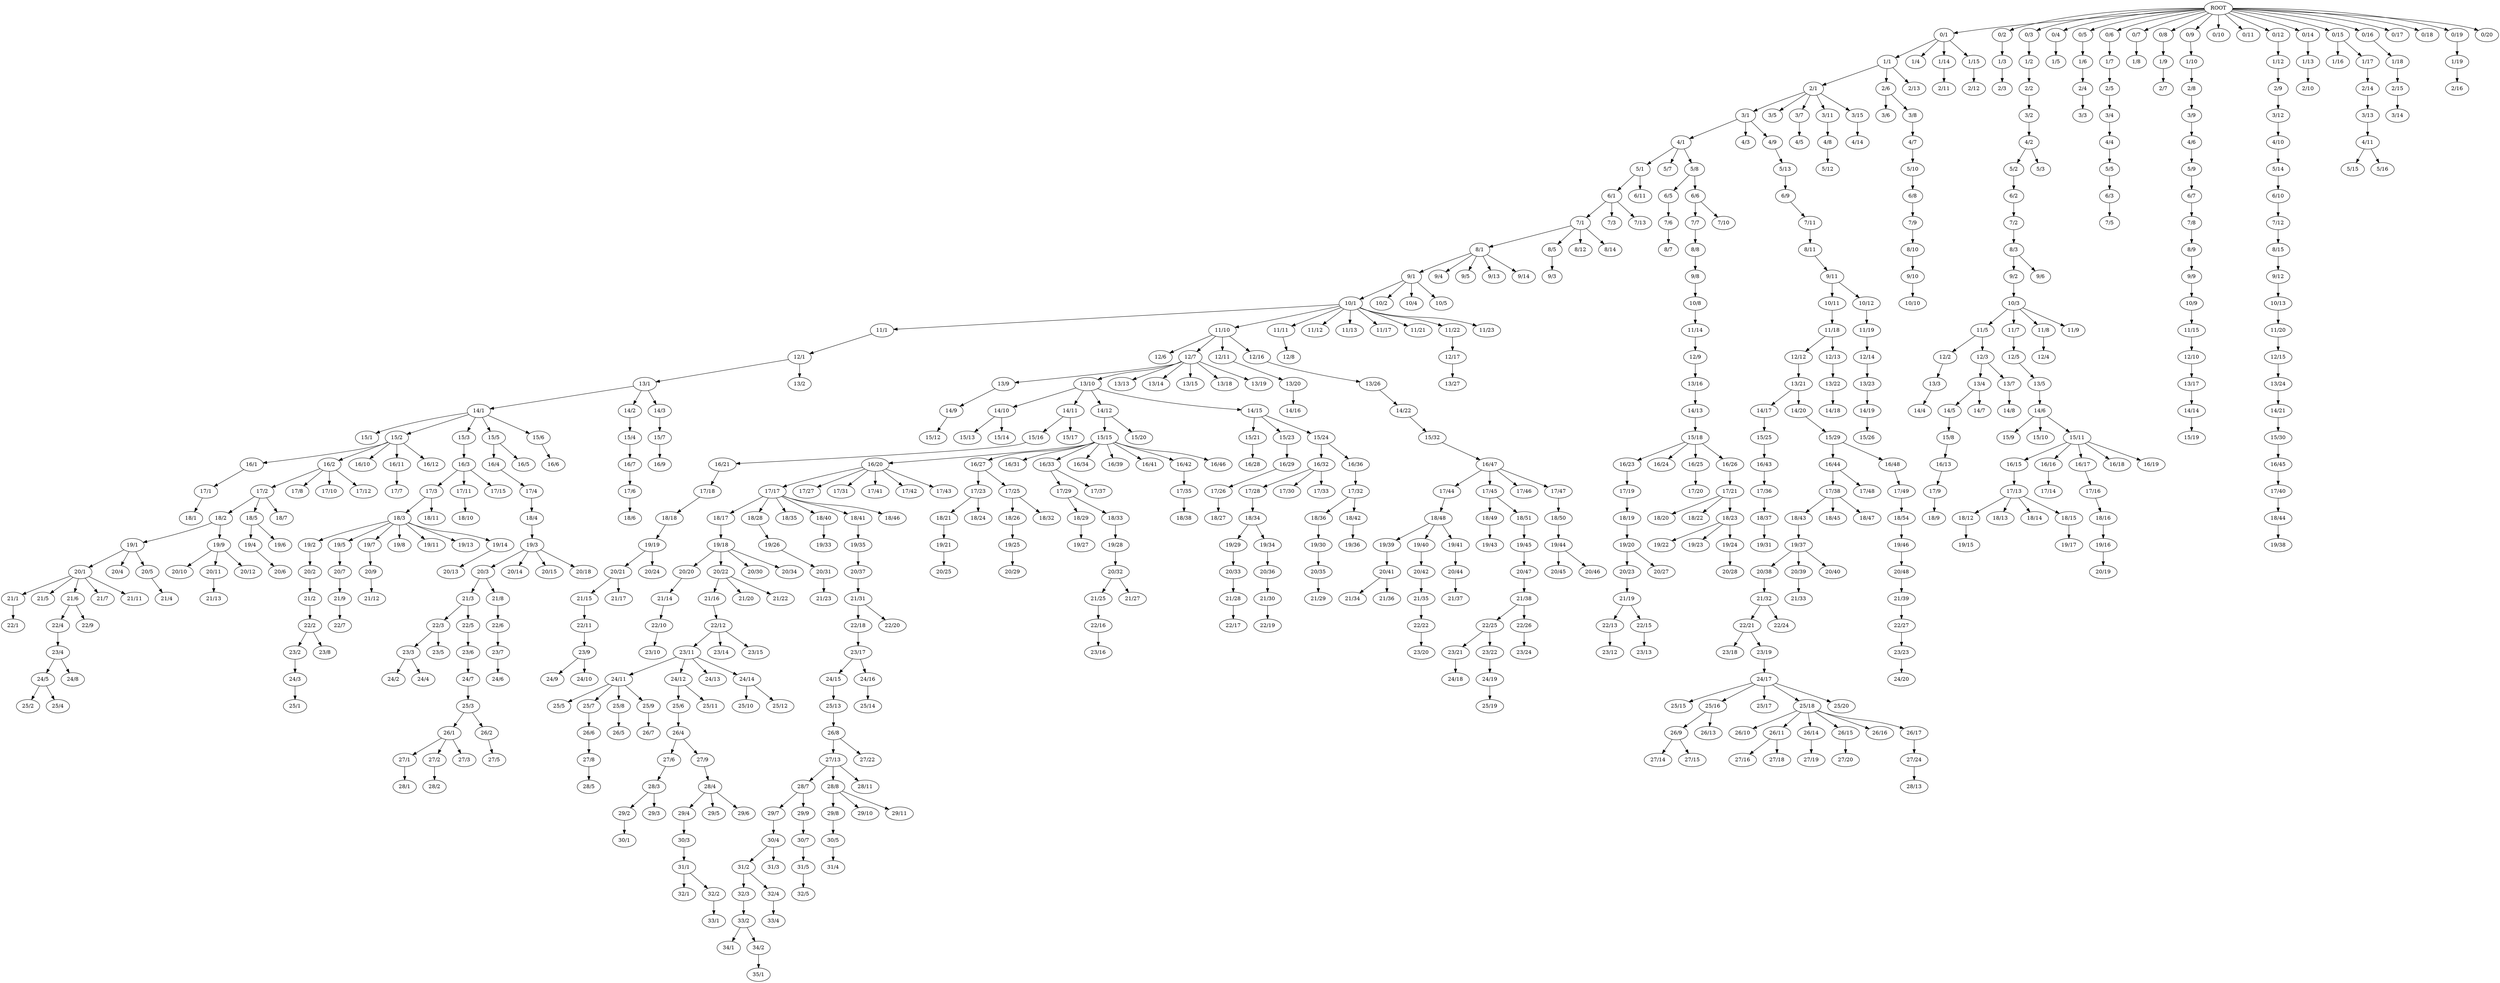 digraph {
	ROOT
	"0/1"
	ROOT -> "0/1"
	"0/2"
	ROOT -> "0/2"
	"0/3"
	ROOT -> "0/3"
	"0/4"
	ROOT -> "0/4"
	"0/5"
	ROOT -> "0/5"
	"0/6"
	ROOT -> "0/6"
	"0/7"
	ROOT -> "0/7"
	"0/8"
	ROOT -> "0/8"
	"0/9"
	ROOT -> "0/9"
	"0/10"
	ROOT -> "0/10"
	"0/11"
	ROOT -> "0/11"
	"0/12"
	ROOT -> "0/12"
	"0/14"
	ROOT -> "0/14"
	"0/15"
	ROOT -> "0/15"
	"0/16"
	ROOT -> "0/16"
	"0/17"
	ROOT -> "0/17"
	"0/18"
	ROOT -> "0/18"
	"0/19"
	ROOT -> "0/19"
	"0/20"
	ROOT -> "0/20"
	"1/1"
	"0/1" -> "1/1"
	"1/2"
	"0/3" -> "1/2"
	"1/3"
	"0/2" -> "1/3"
	"1/4"
	"0/1" -> "1/4"
	"1/5"
	"0/4" -> "1/5"
	"1/6"
	"0/5" -> "1/6"
	"1/7"
	"0/6" -> "1/7"
	"1/8"
	"0/7" -> "1/8"
	"1/9"
	"0/8" -> "1/9"
	"1/10"
	"0/9" -> "1/10"
	"1/12"
	"0/12" -> "1/12"
	"1/13"
	"0/14" -> "1/13"
	"1/14"
	"0/1" -> "1/14"
	"1/15"
	"0/1" -> "1/15"
	"1/16"
	"0/15" -> "1/16"
	"1/17"
	"0/15" -> "1/17"
	"1/18"
	"0/16" -> "1/18"
	"1/19"
	"0/19" -> "1/19"
	"2/1"
	"1/1" -> "2/1"
	"2/2"
	"1/2" -> "2/2"
	"2/3"
	"1/3" -> "2/3"
	"2/4"
	"1/6" -> "2/4"
	"2/5"
	"1/7" -> "2/5"
	"2/6"
	"1/1" -> "2/6"
	"2/7"
	"1/9" -> "2/7"
	"2/8"
	"1/10" -> "2/8"
	"2/9"
	"1/12" -> "2/9"
	"2/10"
	"1/13" -> "2/10"
	"2/11"
	"1/14" -> "2/11"
	"2/12"
	"1/15" -> "2/12"
	"2/13"
	"1/1" -> "2/13"
	"2/14"
	"1/17" -> "2/14"
	"2/15"
	"1/18" -> "2/15"
	"2/16"
	"1/19" -> "2/16"
	"3/1"
	"2/1" -> "3/1"
	"3/2"
	"2/2" -> "3/2"
	"3/3"
	"2/4" -> "3/3"
	"3/4"
	"2/5" -> "3/4"
	"3/5"
	"2/1" -> "3/5"
	"3/6"
	"2/6" -> "3/6"
	"3/7"
	"2/1" -> "3/7"
	"3/8"
	"2/6" -> "3/8"
	"3/9"
	"2/8" -> "3/9"
	"3/11"
	"2/1" -> "3/11"
	"3/12"
	"2/9" -> "3/12"
	"3/13"
	"2/14" -> "3/13"
	"3/14"
	"2/15" -> "3/14"
	"3/15"
	"2/1" -> "3/15"
	"4/1"
	"3/1" -> "4/1"
	"4/2"
	"3/2" -> "4/2"
	"4/3"
	"3/1" -> "4/3"
	"4/4"
	"3/4" -> "4/4"
	"4/5"
	"3/7" -> "4/5"
	"4/6"
	"3/9" -> "4/6"
	"4/7"
	"3/8" -> "4/7"
	"4/8"
	"3/11" -> "4/8"
	"4/9"
	"3/1" -> "4/9"
	"4/10"
	"3/12" -> "4/10"
	"4/11"
	"3/13" -> "4/11"
	"4/14"
	"3/15" -> "4/14"
	"5/1"
	"4/1" -> "5/1"
	"5/2"
	"4/2" -> "5/2"
	"5/3"
	"4/2" -> "5/3"
	"5/5"
	"4/4" -> "5/5"
	"5/7"
	"4/1" -> "5/7"
	"5/8"
	"4/1" -> "5/8"
	"5/9"
	"4/6" -> "5/9"
	"5/10"
	"4/7" -> "5/10"
	"5/12"
	"4/8" -> "5/12"
	"5/13"
	"4/9" -> "5/13"
	"5/14"
	"4/10" -> "5/14"
	"5/15"
	"4/11" -> "5/15"
	"5/16"
	"4/11" -> "5/16"
	"6/1"
	"5/1" -> "6/1"
	"6/2"
	"5/2" -> "6/2"
	"6/3"
	"5/5" -> "6/3"
	"6/5"
	"5/8" -> "6/5"
	"6/6"
	"5/8" -> "6/6"
	"6/7"
	"5/9" -> "6/7"
	"6/8"
	"5/10" -> "6/8"
	"6/9"
	"5/13" -> "6/9"
	"6/10"
	"5/14" -> "6/10"
	"6/11"
	"5/1" -> "6/11"
	"7/1"
	"6/1" -> "7/1"
	"7/2"
	"6/2" -> "7/2"
	"7/3"
	"6/1" -> "7/3"
	"7/5"
	"6/3" -> "7/5"
	"7/6"
	"6/5" -> "7/6"
	"7/7"
	"6/6" -> "7/7"
	"7/8"
	"6/7" -> "7/8"
	"7/9"
	"6/8" -> "7/9"
	"7/10"
	"6/6" -> "7/10"
	"7/11"
	"6/9" -> "7/11"
	"7/12"
	"6/10" -> "7/12"
	"7/13"
	"6/1" -> "7/13"
	"8/1"
	"7/1" -> "8/1"
	"8/3"
	"7/2" -> "8/3"
	"8/5"
	"7/1" -> "8/5"
	"8/7"
	"7/6" -> "8/7"
	"8/8"
	"7/7" -> "8/8"
	"8/9"
	"7/8" -> "8/9"
	"8/10"
	"7/9" -> "8/10"
	"8/11"
	"7/11" -> "8/11"
	"8/12"
	"7/1" -> "8/12"
	"8/14"
	"7/1" -> "8/14"
	"8/15"
	"7/12" -> "8/15"
	"9/1"
	"8/1" -> "9/1"
	"9/2"
	"8/3" -> "9/2"
	"9/3"
	"8/5" -> "9/3"
	"9/4"
	"8/1" -> "9/4"
	"9/5"
	"8/1" -> "9/5"
	"9/6"
	"8/3" -> "9/6"
	"9/8"
	"8/8" -> "9/8"
	"9/9"
	"8/9" -> "9/9"
	"9/10"
	"8/10" -> "9/10"
	"9/11"
	"8/11" -> "9/11"
	"9/12"
	"8/15" -> "9/12"
	"9/13"
	"8/1" -> "9/13"
	"9/14"
	"8/1" -> "9/14"
	"10/1"
	"9/1" -> "10/1"
	"10/2"
	"9/1" -> "10/2"
	"10/3"
	"9/2" -> "10/3"
	"10/4"
	"9/1" -> "10/4"
	"10/5"
	"9/1" -> "10/5"
	"10/8"
	"9/8" -> "10/8"
	"10/9"
	"9/9" -> "10/9"
	"10/10"
	"9/10" -> "10/10"
	"10/11"
	"9/11" -> "10/11"
	"10/12"
	"9/11" -> "10/12"
	"10/13"
	"9/12" -> "10/13"
	"11/1"
	"10/1" -> "11/1"
	"11/5"
	"10/3" -> "11/5"
	"11/7"
	"10/3" -> "11/7"
	"11/8"
	"10/3" -> "11/8"
	"11/9"
	"10/3" -> "11/9"
	"11/10"
	"10/1" -> "11/10"
	"11/11"
	"10/1" -> "11/11"
	"11/12"
	"10/1" -> "11/12"
	"11/13"
	"10/1" -> "11/13"
	"11/14"
	"10/8" -> "11/14"
	"11/15"
	"10/9" -> "11/15"
	"11/17"
	"10/1" -> "11/17"
	"11/18"
	"10/11" -> "11/18"
	"11/19"
	"10/12" -> "11/19"
	"11/20"
	"10/13" -> "11/20"
	"11/21"
	"10/1" -> "11/21"
	"11/22"
	"10/1" -> "11/22"
	"11/23"
	"10/1" -> "11/23"
	"12/1"
	"11/1" -> "12/1"
	"12/2"
	"11/5" -> "12/2"
	"12/3"
	"11/5" -> "12/3"
	"12/4"
	"11/8" -> "12/4"
	"12/5"
	"11/7" -> "12/5"
	"12/6"
	"11/10" -> "12/6"
	"12/7"
	"11/10" -> "12/7"
	"12/8"
	"11/11" -> "12/8"
	"12/9"
	"11/14" -> "12/9"
	"12/10"
	"11/15" -> "12/10"
	"12/11"
	"11/10" -> "12/11"
	"12/12"
	"11/18" -> "12/12"
	"12/13"
	"11/18" -> "12/13"
	"12/14"
	"11/19" -> "12/14"
	"12/15"
	"11/20" -> "12/15"
	"12/16"
	"11/10" -> "12/16"
	"12/17"
	"11/22" -> "12/17"
	"13/1"
	"12/1" -> "13/1"
	"13/2"
	"12/1" -> "13/2"
	"13/3"
	"12/2" -> "13/3"
	"13/4"
	"12/3" -> "13/4"
	"13/5"
	"12/5" -> "13/5"
	"13/7"
	"12/3" -> "13/7"
	"13/9"
	"12/7" -> "13/9"
	"13/10"
	"12/7" -> "13/10"
	"13/13"
	"12/7" -> "13/13"
	"13/14"
	"12/7" -> "13/14"
	"13/15"
	"12/7" -> "13/15"
	"13/16"
	"12/9" -> "13/16"
	"13/17"
	"12/10" -> "13/17"
	"13/18"
	"12/7" -> "13/18"
	"13/19"
	"12/7" -> "13/19"
	"13/20"
	"12/11" -> "13/20"
	"13/21"
	"12/12" -> "13/21"
	"13/22"
	"12/13" -> "13/22"
	"13/23"
	"12/14" -> "13/23"
	"13/24"
	"12/15" -> "13/24"
	"13/26"
	"12/16" -> "13/26"
	"13/27"
	"12/17" -> "13/27"
	"14/1"
	"13/1" -> "14/1"
	"14/2"
	"13/1" -> "14/2"
	"14/3"
	"13/1" -> "14/3"
	"14/4"
	"13/3" -> "14/4"
	"14/5"
	"13/4" -> "14/5"
	"14/6"
	"13/5" -> "14/6"
	"14/7"
	"13/4" -> "14/7"
	"14/8"
	"13/7" -> "14/8"
	"14/9"
	"13/9" -> "14/9"
	"14/10"
	"13/10" -> "14/10"
	"14/11"
	"13/10" -> "14/11"
	"14/12"
	"13/10" -> "14/12"
	"14/13"
	"13/16" -> "14/13"
	"14/14"
	"13/17" -> "14/14"
	"14/15"
	"13/10" -> "14/15"
	"14/16"
	"13/20" -> "14/16"
	"14/17"
	"13/21" -> "14/17"
	"14/18"
	"13/22" -> "14/18"
	"14/19"
	"13/23" -> "14/19"
	"14/20"
	"13/21" -> "14/20"
	"14/21"
	"13/24" -> "14/21"
	"14/22"
	"13/26" -> "14/22"
	"15/1"
	"14/1" -> "15/1"
	"15/2"
	"14/1" -> "15/2"
	"15/3"
	"14/1" -> "15/3"
	"15/4"
	"14/2" -> "15/4"
	"15/5"
	"14/1" -> "15/5"
	"15/6"
	"14/1" -> "15/6"
	"15/7"
	"14/3" -> "15/7"
	"15/8"
	"14/5" -> "15/8"
	"15/9"
	"14/6" -> "15/9"
	"15/10"
	"14/6" -> "15/10"
	"15/11"
	"14/6" -> "15/11"
	"15/12"
	"14/9" -> "15/12"
	"15/13"
	"14/10" -> "15/13"
	"15/14"
	"14/10" -> "15/14"
	"15/15"
	"14/12" -> "15/15"
	"15/16"
	"14/11" -> "15/16"
	"15/17"
	"14/11" -> "15/17"
	"15/18"
	"14/13" -> "15/18"
	"15/19"
	"14/14" -> "15/19"
	"15/20"
	"14/12" -> "15/20"
	"15/21"
	"14/15" -> "15/21"
	"15/23"
	"14/15" -> "15/23"
	"15/24"
	"14/15" -> "15/24"
	"15/25"
	"14/17" -> "15/25"
	"15/26"
	"14/19" -> "15/26"
	"15/29"
	"14/20" -> "15/29"
	"15/30"
	"14/21" -> "15/30"
	"15/32"
	"14/22" -> "15/32"
	"16/1"
	"15/2" -> "16/1"
	"16/2"
	"15/2" -> "16/2"
	"16/3"
	"15/3" -> "16/3"
	"16/4"
	"15/5" -> "16/4"
	"16/5"
	"15/5" -> "16/5"
	"16/6"
	"15/6" -> "16/6"
	"16/7"
	"15/4" -> "16/7"
	"16/9"
	"15/7" -> "16/9"
	"16/10"
	"15/2" -> "16/10"
	"16/11"
	"15/2" -> "16/11"
	"16/12"
	"15/2" -> "16/12"
	"16/13"
	"15/8" -> "16/13"
	"16/15"
	"15/11" -> "16/15"
	"16/16"
	"15/11" -> "16/16"
	"16/17"
	"15/11" -> "16/17"
	"16/18"
	"15/11" -> "16/18"
	"16/19"
	"15/11" -> "16/19"
	"16/20"
	"15/15" -> "16/20"
	"16/21"
	"15/16" -> "16/21"
	"16/23"
	"15/18" -> "16/23"
	"16/24"
	"15/18" -> "16/24"
	"16/25"
	"15/18" -> "16/25"
	"16/26"
	"15/18" -> "16/26"
	"16/27"
	"15/15" -> "16/27"
	"16/28"
	"15/21" -> "16/28"
	"16/29"
	"15/23" -> "16/29"
	"16/31"
	"15/15" -> "16/31"
	"16/32"
	"15/24" -> "16/32"
	"16/33"
	"15/15" -> "16/33"
	"16/34"
	"15/15" -> "16/34"
	"16/36"
	"15/24" -> "16/36"
	"16/39"
	"15/15" -> "16/39"
	"16/41"
	"15/15" -> "16/41"
	"16/42"
	"15/15" -> "16/42"
	"16/43"
	"15/25" -> "16/43"
	"16/44"
	"15/29" -> "16/44"
	"16/45"
	"15/30" -> "16/45"
	"16/46"
	"15/15" -> "16/46"
	"16/47"
	"15/32" -> "16/47"
	"16/48"
	"15/29" -> "16/48"
	"17/1"
	"16/1" -> "17/1"
	"17/2"
	"16/2" -> "17/2"
	"17/3"
	"16/3" -> "17/3"
	"17/4"
	"16/4" -> "17/4"
	"17/6"
	"16/7" -> "17/6"
	"17/7"
	"16/11" -> "17/7"
	"17/8"
	"16/2" -> "17/8"
	"17/9"
	"16/13" -> "17/9"
	"17/10"
	"16/2" -> "17/10"
	"17/11"
	"16/3" -> "17/11"
	"17/12"
	"16/2" -> "17/12"
	"17/13"
	"16/15" -> "17/13"
	"17/14"
	"16/16" -> "17/14"
	"17/15"
	"16/3" -> "17/15"
	"17/16"
	"16/17" -> "17/16"
	"17/17"
	"16/20" -> "17/17"
	"17/18"
	"16/21" -> "17/18"
	"17/19"
	"16/23" -> "17/19"
	"17/20"
	"16/25" -> "17/20"
	"17/21"
	"16/26" -> "17/21"
	"17/23"
	"16/27" -> "17/23"
	"17/25"
	"16/27" -> "17/25"
	"17/26"
	"16/29" -> "17/26"
	"17/27"
	"16/20" -> "17/27"
	"17/28"
	"16/32" -> "17/28"
	"17/29"
	"16/33" -> "17/29"
	"17/30"
	"16/32" -> "17/30"
	"17/31"
	"16/20" -> "17/31"
	"17/32"
	"16/36" -> "17/32"
	"17/33"
	"16/32" -> "17/33"
	"17/35"
	"16/42" -> "17/35"
	"17/36"
	"16/43" -> "17/36"
	"17/37"
	"16/33" -> "17/37"
	"17/38"
	"16/44" -> "17/38"
	"17/40"
	"16/45" -> "17/40"
	"17/41"
	"16/20" -> "17/41"
	"17/42"
	"16/20" -> "17/42"
	"17/43"
	"16/20" -> "17/43"
	"17/44"
	"16/47" -> "17/44"
	"17/45"
	"16/47" -> "17/45"
	"17/46"
	"16/47" -> "17/46"
	"17/47"
	"16/47" -> "17/47"
	"17/48"
	"16/44" -> "17/48"
	"17/49"
	"16/48" -> "17/49"
	"18/1"
	"17/1" -> "18/1"
	"18/2"
	"17/2" -> "18/2"
	"18/3"
	"17/3" -> "18/3"
	"18/4"
	"17/4" -> "18/4"
	"18/5"
	"17/2" -> "18/5"
	"18/6"
	"17/6" -> "18/6"
	"18/7"
	"17/2" -> "18/7"
	"18/9"
	"17/9" -> "18/9"
	"18/10"
	"17/11" -> "18/10"
	"18/11"
	"17/3" -> "18/11"
	"18/12"
	"17/13" -> "18/12"
	"18/13"
	"17/13" -> "18/13"
	"18/14"
	"17/13" -> "18/14"
	"18/15"
	"17/13" -> "18/15"
	"18/16"
	"17/16" -> "18/16"
	"18/17"
	"17/17" -> "18/17"
	"18/18"
	"17/18" -> "18/18"
	"18/19"
	"17/19" -> "18/19"
	"18/20"
	"17/21" -> "18/20"
	"18/21"
	"17/23" -> "18/21"
	"18/22"
	"17/21" -> "18/22"
	"18/23"
	"17/21" -> "18/23"
	"18/24"
	"17/23" -> "18/24"
	"18/26"
	"17/25" -> "18/26"
	"18/27"
	"17/26" -> "18/27"
	"18/28"
	"17/17" -> "18/28"
	"18/29"
	"17/29" -> "18/29"
	"18/32"
	"17/25" -> "18/32"
	"18/33"
	"17/29" -> "18/33"
	"18/34"
	"17/28" -> "18/34"
	"18/35"
	"17/17" -> "18/35"
	"18/36"
	"17/32" -> "18/36"
	"18/37"
	"17/36" -> "18/37"
	"18/38"
	"17/35" -> "18/38"
	"18/40"
	"17/17" -> "18/40"
	"18/41"
	"17/17" -> "18/41"
	"18/42"
	"17/32" -> "18/42"
	"18/43"
	"17/38" -> "18/43"
	"18/44"
	"17/40" -> "18/44"
	"18/45"
	"17/38" -> "18/45"
	"18/46"
	"17/17" -> "18/46"
	"18/47"
	"17/38" -> "18/47"
	"18/48"
	"17/44" -> "18/48"
	"18/49"
	"17/45" -> "18/49"
	"18/50"
	"17/47" -> "18/50"
	"18/51"
	"17/45" -> "18/51"
	"18/54"
	"17/49" -> "18/54"
	"19/1"
	"18/2" -> "19/1"
	"19/2"
	"18/3" -> "19/2"
	"19/3"
	"18/4" -> "19/3"
	"19/4"
	"18/5" -> "19/4"
	"19/5"
	"18/3" -> "19/5"
	"19/6"
	"18/5" -> "19/6"
	"19/7"
	"18/3" -> "19/7"
	"19/8"
	"18/3" -> "19/8"
	"19/9"
	"18/2" -> "19/9"
	"19/11"
	"18/3" -> "19/11"
	"19/13"
	"18/3" -> "19/13"
	"19/14"
	"18/3" -> "19/14"
	"19/15"
	"18/12" -> "19/15"
	"19/16"
	"18/16" -> "19/16"
	"19/17"
	"18/15" -> "19/17"
	"19/18"
	"18/17" -> "19/18"
	"19/19"
	"18/18" -> "19/19"
	"19/20"
	"18/19" -> "19/20"
	"19/21"
	"18/21" -> "19/21"
	"19/22"
	"18/23" -> "19/22"
	"19/23"
	"18/23" -> "19/23"
	"19/24"
	"18/23" -> "19/24"
	"19/25"
	"18/26" -> "19/25"
	"19/26"
	"18/28" -> "19/26"
	"19/27"
	"18/29" -> "19/27"
	"19/28"
	"18/33" -> "19/28"
	"19/29"
	"18/34" -> "19/29"
	"19/30"
	"18/36" -> "19/30"
	"19/31"
	"18/37" -> "19/31"
	"19/33"
	"18/40" -> "19/33"
	"19/34"
	"18/34" -> "19/34"
	"19/35"
	"18/41" -> "19/35"
	"19/36"
	"18/42" -> "19/36"
	"19/37"
	"18/43" -> "19/37"
	"19/38"
	"18/44" -> "19/38"
	"19/39"
	"18/48" -> "19/39"
	"19/40"
	"18/48" -> "19/40"
	"19/41"
	"18/48" -> "19/41"
	"19/43"
	"18/49" -> "19/43"
	"19/44"
	"18/50" -> "19/44"
	"19/45"
	"18/51" -> "19/45"
	"19/46"
	"18/54" -> "19/46"
	"20/1"
	"19/1" -> "20/1"
	"20/2"
	"19/2" -> "20/2"
	"20/3"
	"19/3" -> "20/3"
	"20/4"
	"19/1" -> "20/4"
	"20/5"
	"19/1" -> "20/5"
	"20/6"
	"19/4" -> "20/6"
	"20/7"
	"19/5" -> "20/7"
	"20/9"
	"19/7" -> "20/9"
	"20/10"
	"19/9" -> "20/10"
	"20/11"
	"19/9" -> "20/11"
	"20/12"
	"19/9" -> "20/12"
	"20/13"
	"19/14" -> "20/13"
	"20/14"
	"19/3" -> "20/14"
	"20/15"
	"19/3" -> "20/15"
	"20/18"
	"19/3" -> "20/18"
	"20/19"
	"19/16" -> "20/19"
	"20/20"
	"19/18" -> "20/20"
	"20/21"
	"19/19" -> "20/21"
	"20/22"
	"19/18" -> "20/22"
	"20/23"
	"19/20" -> "20/23"
	"20/24"
	"19/19" -> "20/24"
	"20/25"
	"19/21" -> "20/25"
	"20/27"
	"19/20" -> "20/27"
	"20/28"
	"19/24" -> "20/28"
	"20/29"
	"19/25" -> "20/29"
	"20/30"
	"19/18" -> "20/30"
	"20/31"
	"19/26" -> "20/31"
	"20/32"
	"19/28" -> "20/32"
	"20/33"
	"19/29" -> "20/33"
	"20/34"
	"19/18" -> "20/34"
	"20/35"
	"19/30" -> "20/35"
	"20/36"
	"19/34" -> "20/36"
	"20/37"
	"19/35" -> "20/37"
	"20/38"
	"19/37" -> "20/38"
	"20/39"
	"19/37" -> "20/39"
	"20/40"
	"19/37" -> "20/40"
	"20/41"
	"19/39" -> "20/41"
	"20/42"
	"19/40" -> "20/42"
	"20/44"
	"19/41" -> "20/44"
	"20/45"
	"19/44" -> "20/45"
	"20/46"
	"19/44" -> "20/46"
	"20/47"
	"19/45" -> "20/47"
	"20/48"
	"19/46" -> "20/48"
	"21/1"
	"20/1" -> "21/1"
	"21/2"
	"20/2" -> "21/2"
	"21/3"
	"20/3" -> "21/3"
	"21/4"
	"20/5" -> "21/4"
	"21/5"
	"20/1" -> "21/5"
	"21/6"
	"20/1" -> "21/6"
	"21/7"
	"20/1" -> "21/7"
	"21/8"
	"20/3" -> "21/8"
	"21/9"
	"20/7" -> "21/9"
	"21/11"
	"20/1" -> "21/11"
	"21/12"
	"20/9" -> "21/12"
	"21/13"
	"20/11" -> "21/13"
	"21/14"
	"20/20" -> "21/14"
	"21/15"
	"20/21" -> "21/15"
	"21/16"
	"20/22" -> "21/16"
	"21/17"
	"20/21" -> "21/17"
	"21/19"
	"20/23" -> "21/19"
	"21/20"
	"20/22" -> "21/20"
	"21/22"
	"20/22" -> "21/22"
	"21/23"
	"20/31" -> "21/23"
	"21/25"
	"20/32" -> "21/25"
	"21/27"
	"20/32" -> "21/27"
	"21/28"
	"20/33" -> "21/28"
	"21/29"
	"20/35" -> "21/29"
	"21/30"
	"20/36" -> "21/30"
	"21/31"
	"20/37" -> "21/31"
	"21/32"
	"20/38" -> "21/32"
	"21/33"
	"20/39" -> "21/33"
	"21/34"
	"20/41" -> "21/34"
	"21/35"
	"20/42" -> "21/35"
	"21/36"
	"20/41" -> "21/36"
	"21/37"
	"20/44" -> "21/37"
	"21/38"
	"20/47" -> "21/38"
	"21/39"
	"20/48" -> "21/39"
	"22/1"
	"21/1" -> "22/1"
	"22/2"
	"21/2" -> "22/2"
	"22/3"
	"21/3" -> "22/3"
	"22/4"
	"21/6" -> "22/4"
	"22/5"
	"21/3" -> "22/5"
	"22/6"
	"21/8" -> "22/6"
	"22/7"
	"21/9" -> "22/7"
	"22/9"
	"21/6" -> "22/9"
	"22/10"
	"21/14" -> "22/10"
	"22/11"
	"21/15" -> "22/11"
	"22/12"
	"21/16" -> "22/12"
	"22/13"
	"21/19" -> "22/13"
	"22/15"
	"21/19" -> "22/15"
	"22/16"
	"21/25" -> "22/16"
	"22/17"
	"21/28" -> "22/17"
	"22/18"
	"21/31" -> "22/18"
	"22/19"
	"21/30" -> "22/19"
	"22/20"
	"21/31" -> "22/20"
	"22/21"
	"21/32" -> "22/21"
	"22/22"
	"21/35" -> "22/22"
	"22/24"
	"21/32" -> "22/24"
	"22/25"
	"21/38" -> "22/25"
	"22/26"
	"21/38" -> "22/26"
	"22/27"
	"21/39" -> "22/27"
	"23/2"
	"22/2" -> "23/2"
	"23/3"
	"22/3" -> "23/3"
	"23/4"
	"22/4" -> "23/4"
	"23/5"
	"22/3" -> "23/5"
	"23/6"
	"22/5" -> "23/6"
	"23/7"
	"22/6" -> "23/7"
	"23/8"
	"22/2" -> "23/8"
	"23/9"
	"22/11" -> "23/9"
	"23/10"
	"22/10" -> "23/10"
	"23/11"
	"22/12" -> "23/11"
	"23/12"
	"22/13" -> "23/12"
	"23/13"
	"22/15" -> "23/13"
	"23/14"
	"22/12" -> "23/14"
	"23/15"
	"22/12" -> "23/15"
	"23/16"
	"22/16" -> "23/16"
	"23/17"
	"22/18" -> "23/17"
	"23/18"
	"22/21" -> "23/18"
	"23/19"
	"22/21" -> "23/19"
	"23/20"
	"22/22" -> "23/20"
	"23/21"
	"22/25" -> "23/21"
	"23/22"
	"22/25" -> "23/22"
	"23/23"
	"22/27" -> "23/23"
	"23/24"
	"22/26" -> "23/24"
	"24/2"
	"23/3" -> "24/2"
	"24/3"
	"23/2" -> "24/3"
	"24/4"
	"23/3" -> "24/4"
	"24/5"
	"23/4" -> "24/5"
	"24/6"
	"23/7" -> "24/6"
	"24/7"
	"23/6" -> "24/7"
	"24/8"
	"23/4" -> "24/8"
	"24/9"
	"23/9" -> "24/9"
	"24/10"
	"23/9" -> "24/10"
	"24/11"
	"23/11" -> "24/11"
	"24/12"
	"23/11" -> "24/12"
	"24/13"
	"23/11" -> "24/13"
	"24/14"
	"23/11" -> "24/14"
	"24/15"
	"23/17" -> "24/15"
	"24/16"
	"23/17" -> "24/16"
	"24/17"
	"23/19" -> "24/17"
	"24/18"
	"23/21" -> "24/18"
	"24/19"
	"23/22" -> "24/19"
	"24/20"
	"23/23" -> "24/20"
	"25/1"
	"24/3" -> "25/1"
	"25/2"
	"24/5" -> "25/2"
	"25/3"
	"24/7" -> "25/3"
	"25/4"
	"24/5" -> "25/4"
	"25/5"
	"24/11" -> "25/5"
	"25/6"
	"24/12" -> "25/6"
	"25/7"
	"24/11" -> "25/7"
	"25/8"
	"24/11" -> "25/8"
	"25/9"
	"24/11" -> "25/9"
	"25/10"
	"24/14" -> "25/10"
	"25/11"
	"24/12" -> "25/11"
	"25/12"
	"24/14" -> "25/12"
	"25/13"
	"24/15" -> "25/13"
	"25/14"
	"24/16" -> "25/14"
	"25/15"
	"24/17" -> "25/15"
	"25/16"
	"24/17" -> "25/16"
	"25/17"
	"24/17" -> "25/17"
	"25/18"
	"24/17" -> "25/18"
	"25/19"
	"24/19" -> "25/19"
	"25/20"
	"24/17" -> "25/20"
	"26/1"
	"25/3" -> "26/1"
	"26/2"
	"25/3" -> "26/2"
	"26/4"
	"25/6" -> "26/4"
	"26/5"
	"25/8" -> "26/5"
	"26/6"
	"25/7" -> "26/6"
	"26/7"
	"25/9" -> "26/7"
	"26/8"
	"25/13" -> "26/8"
	"26/9"
	"25/16" -> "26/9"
	"26/10"
	"25/18" -> "26/10"
	"26/11"
	"25/18" -> "26/11"
	"26/13"
	"25/16" -> "26/13"
	"26/14"
	"25/18" -> "26/14"
	"26/15"
	"25/18" -> "26/15"
	"26/16"
	"25/18" -> "26/16"
	"26/17"
	"25/18" -> "26/17"
	"27/1"
	"26/1" -> "27/1"
	"27/2"
	"26/1" -> "27/2"
	"27/3"
	"26/1" -> "27/3"
	"27/5"
	"26/2" -> "27/5"
	"27/6"
	"26/4" -> "27/6"
	"27/8"
	"26/6" -> "27/8"
	"27/9"
	"26/4" -> "27/9"
	"27/13"
	"26/8" -> "27/13"
	"27/14"
	"26/9" -> "27/14"
	"27/15"
	"26/9" -> "27/15"
	"27/16"
	"26/11" -> "27/16"
	"27/18"
	"26/11" -> "27/18"
	"27/19"
	"26/14" -> "27/19"
	"27/20"
	"26/15" -> "27/20"
	"27/22"
	"26/8" -> "27/22"
	"27/24"
	"26/17" -> "27/24"
	"28/1"
	"27/1" -> "28/1"
	"28/2"
	"27/2" -> "28/2"
	"28/3"
	"27/6" -> "28/3"
	"28/4"
	"27/9" -> "28/4"
	"28/5"
	"27/8" -> "28/5"
	"28/7"
	"27/13" -> "28/7"
	"28/8"
	"27/13" -> "28/8"
	"28/11"
	"27/13" -> "28/11"
	"28/13"
	"27/24" -> "28/13"
	"29/2"
	"28/3" -> "29/2"
	"29/3"
	"28/3" -> "29/3"
	"29/4"
	"28/4" -> "29/4"
	"29/5"
	"28/4" -> "29/5"
	"29/6"
	"28/4" -> "29/6"
	"29/7"
	"28/7" -> "29/7"
	"29/8"
	"28/8" -> "29/8"
	"29/9"
	"28/7" -> "29/9"
	"29/10"
	"28/8" -> "29/10"
	"29/11"
	"28/8" -> "29/11"
	"30/1"
	"29/2" -> "30/1"
	"30/3"
	"29/4" -> "30/3"
	"30/4"
	"29/7" -> "30/4"
	"30/5"
	"29/8" -> "30/5"
	"30/7"
	"29/9" -> "30/7"
	"31/1"
	"30/3" -> "31/1"
	"31/2"
	"30/4" -> "31/2"
	"31/3"
	"30/4" -> "31/3"
	"31/4"
	"30/5" -> "31/4"
	"31/5"
	"30/7" -> "31/5"
	"32/1"
	"31/1" -> "32/1"
	"32/2"
	"31/1" -> "32/2"
	"32/3"
	"31/2" -> "32/3"
	"32/4"
	"31/2" -> "32/4"
	"32/5"
	"31/5" -> "32/5"
	"33/1"
	"32/2" -> "33/1"
	"33/2"
	"32/3" -> "33/2"
	"33/4"
	"32/4" -> "33/4"
	"34/1"
	"33/2" -> "34/1"
	"34/2"
	"33/2" -> "34/2"
	"35/1"
	"34/2" -> "35/1"
}
